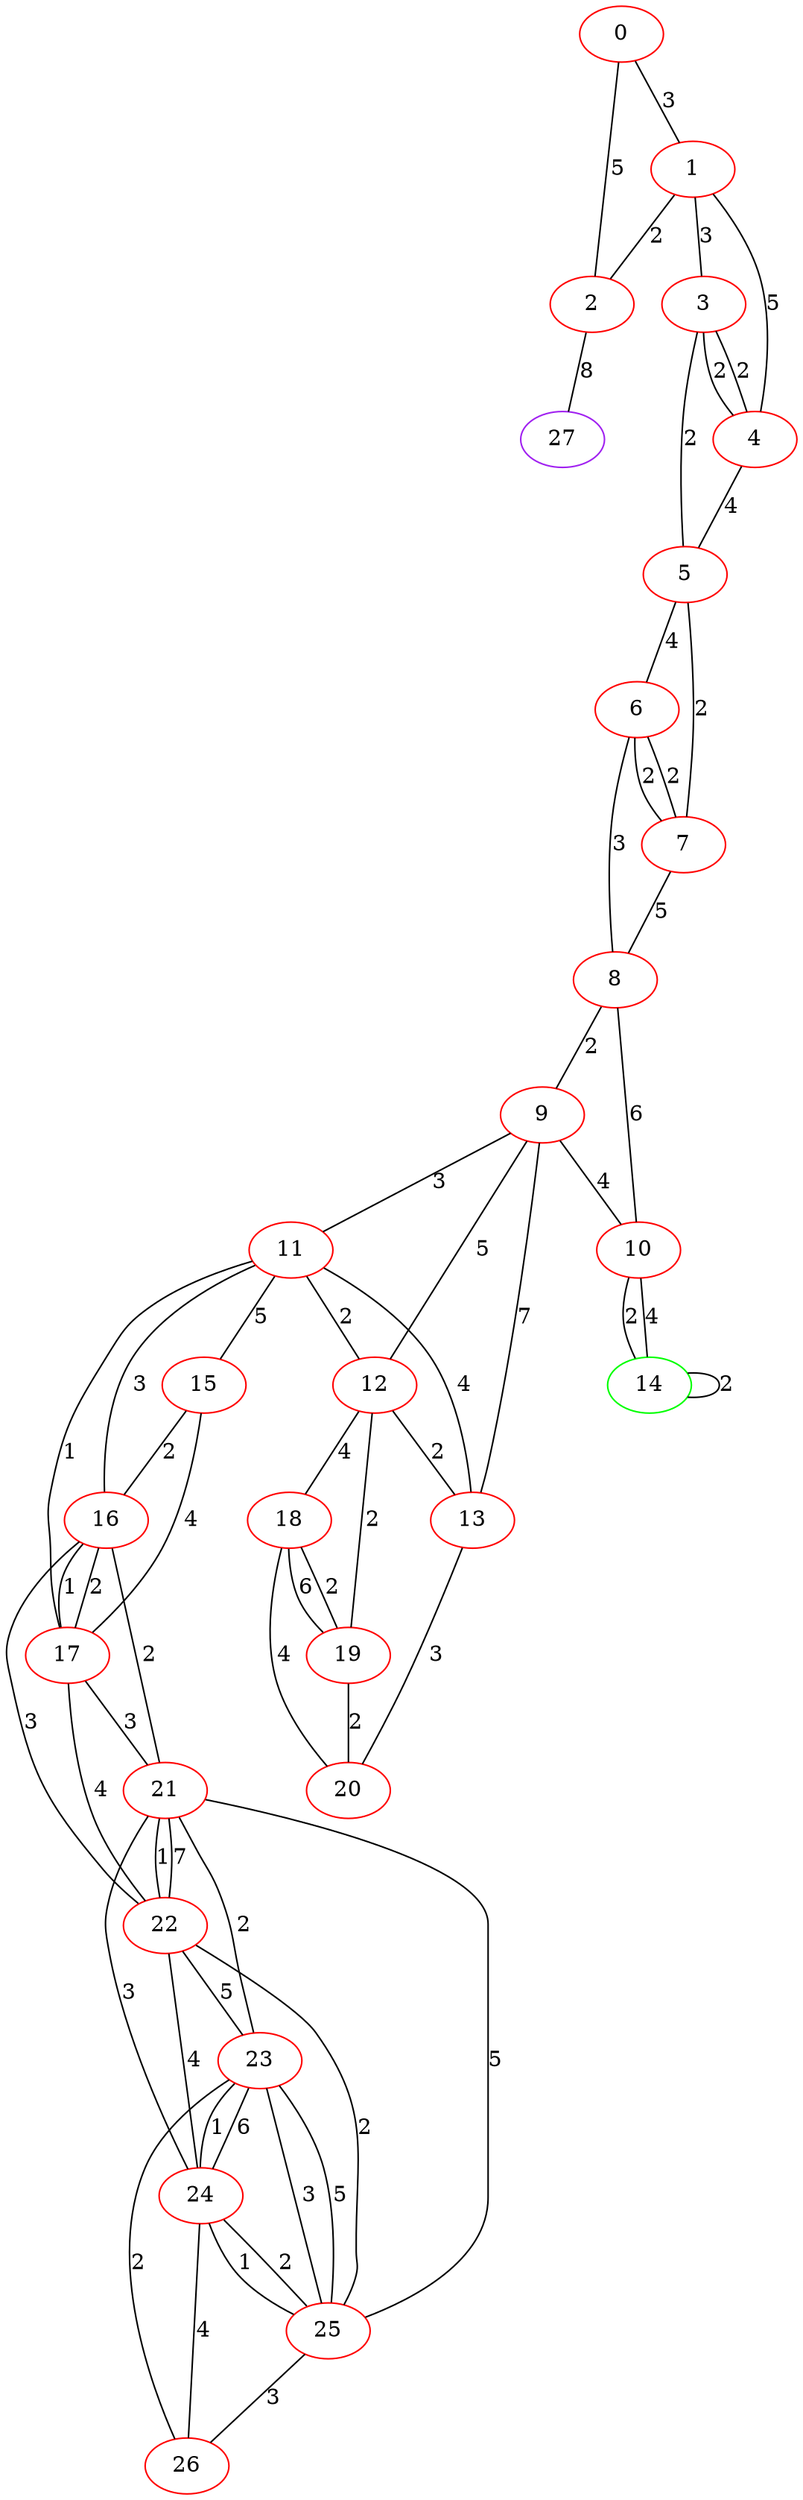 graph "" {
0 [color=red, weight=1];
1 [color=red, weight=1];
2 [color=red, weight=1];
3 [color=red, weight=1];
4 [color=red, weight=1];
5 [color=red, weight=1];
6 [color=red, weight=1];
7 [color=red, weight=1];
8 [color=red, weight=1];
9 [color=red, weight=1];
10 [color=red, weight=1];
11 [color=red, weight=1];
12 [color=red, weight=1];
13 [color=red, weight=1];
14 [color=green, weight=2];
15 [color=red, weight=1];
16 [color=red, weight=1];
17 [color=red, weight=1];
18 [color=red, weight=1];
19 [color=red, weight=1];
20 [color=red, weight=1];
21 [color=red, weight=1];
22 [color=red, weight=1];
23 [color=red, weight=1];
24 [color=red, weight=1];
25 [color=red, weight=1];
26 [color=red, weight=1];
27 [color=purple, weight=4];
0 -- 1  [key=0, label=3];
0 -- 2  [key=0, label=5];
1 -- 2  [key=0, label=2];
1 -- 3  [key=0, label=3];
1 -- 4  [key=0, label=5];
2 -- 27  [key=0, label=8];
3 -- 4  [key=0, label=2];
3 -- 4  [key=1, label=2];
3 -- 5  [key=0, label=2];
4 -- 5  [key=0, label=4];
5 -- 6  [key=0, label=4];
5 -- 7  [key=0, label=2];
6 -- 8  [key=0, label=3];
6 -- 7  [key=0, label=2];
6 -- 7  [key=1, label=2];
7 -- 8  [key=0, label=5];
8 -- 9  [key=0, label=2];
8 -- 10  [key=0, label=6];
9 -- 10  [key=0, label=4];
9 -- 11  [key=0, label=3];
9 -- 12  [key=0, label=5];
9 -- 13  [key=0, label=7];
10 -- 14  [key=0, label=2];
10 -- 14  [key=1, label=4];
11 -- 12  [key=0, label=2];
11 -- 13  [key=0, label=4];
11 -- 15  [key=0, label=5];
11 -- 16  [key=0, label=3];
11 -- 17  [key=0, label=1];
12 -- 18  [key=0, label=4];
12 -- 19  [key=0, label=2];
12 -- 13  [key=0, label=2];
13 -- 20  [key=0, label=3];
14 -- 14  [key=0, label=2];
15 -- 16  [key=0, label=2];
15 -- 17  [key=0, label=4];
16 -- 17  [key=0, label=1];
16 -- 17  [key=1, label=2];
16 -- 21  [key=0, label=2];
16 -- 22  [key=0, label=3];
17 -- 21  [key=0, label=3];
17 -- 22  [key=0, label=4];
18 -- 20  [key=0, label=4];
18 -- 19  [key=0, label=6];
18 -- 19  [key=1, label=2];
19 -- 20  [key=0, label=2];
21 -- 22  [key=0, label=1];
21 -- 22  [key=1, label=7];
21 -- 23  [key=0, label=2];
21 -- 24  [key=0, label=3];
21 -- 25  [key=0, label=5];
22 -- 23  [key=0, label=5];
22 -- 24  [key=0, label=4];
22 -- 25  [key=0, label=2];
23 -- 24  [key=0, label=1];
23 -- 24  [key=1, label=6];
23 -- 25  [key=0, label=3];
23 -- 25  [key=1, label=5];
23 -- 26  [key=0, label=2];
24 -- 25  [key=0, label=2];
24 -- 25  [key=1, label=1];
24 -- 26  [key=0, label=4];
25 -- 26  [key=0, label=3];
}
